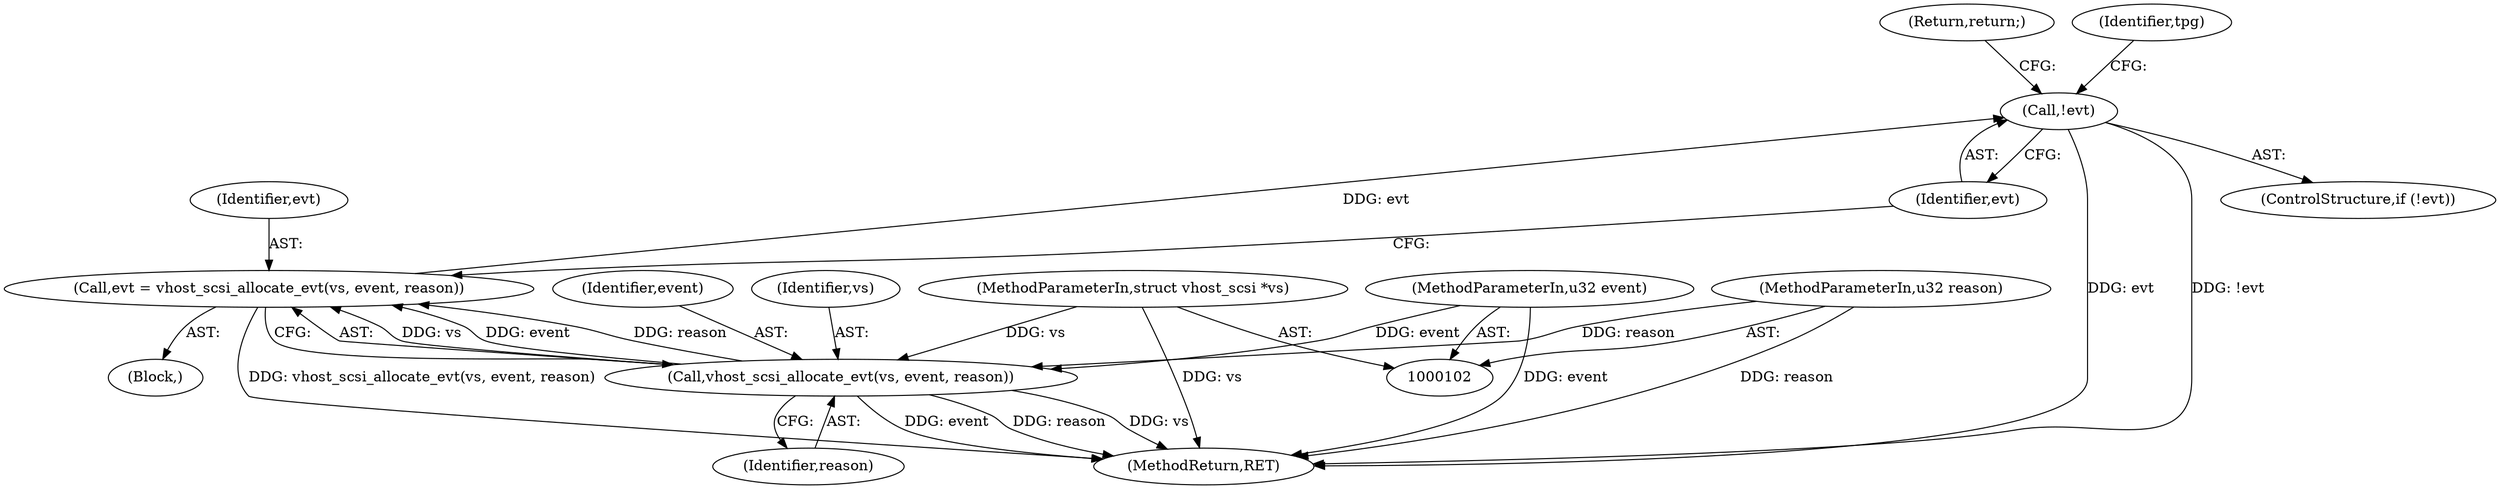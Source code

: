digraph "0_linux_59c816c1f24df0204e01851431d3bab3eb76719c_0@pointer" {
"1000117" [label="(Call,!evt)"];
"1000110" [label="(Call,evt = vhost_scsi_allocate_evt(vs, event, reason))"];
"1000112" [label="(Call,vhost_scsi_allocate_evt(vs, event, reason))"];
"1000103" [label="(MethodParameterIn,struct vhost_scsi *vs)"];
"1000106" [label="(MethodParameterIn,u32 event)"];
"1000107" [label="(MethodParameterIn,u32 reason)"];
"1000114" [label="(Identifier,event)"];
"1000110" [label="(Call,evt = vhost_scsi_allocate_evt(vs, event, reason))"];
"1000103" [label="(MethodParameterIn,struct vhost_scsi *vs)"];
"1000118" [label="(Identifier,evt)"];
"1000113" [label="(Identifier,vs)"];
"1000111" [label="(Identifier,evt)"];
"1000107" [label="(MethodParameterIn,u32 reason)"];
"1000117" [label="(Call,!evt)"];
"1000106" [label="(MethodParameterIn,u32 event)"];
"1000119" [label="(Return,return;)"];
"1000112" [label="(Call,vhost_scsi_allocate_evt(vs, event, reason))"];
"1000108" [label="(Block,)"];
"1000197" [label="(MethodReturn,RET)"];
"1000122" [label="(Identifier,tpg)"];
"1000115" [label="(Identifier,reason)"];
"1000116" [label="(ControlStructure,if (!evt))"];
"1000117" -> "1000116"  [label="AST: "];
"1000117" -> "1000118"  [label="CFG: "];
"1000118" -> "1000117"  [label="AST: "];
"1000119" -> "1000117"  [label="CFG: "];
"1000122" -> "1000117"  [label="CFG: "];
"1000117" -> "1000197"  [label="DDG: evt"];
"1000117" -> "1000197"  [label="DDG: !evt"];
"1000110" -> "1000117"  [label="DDG: evt"];
"1000110" -> "1000108"  [label="AST: "];
"1000110" -> "1000112"  [label="CFG: "];
"1000111" -> "1000110"  [label="AST: "];
"1000112" -> "1000110"  [label="AST: "];
"1000118" -> "1000110"  [label="CFG: "];
"1000110" -> "1000197"  [label="DDG: vhost_scsi_allocate_evt(vs, event, reason)"];
"1000112" -> "1000110"  [label="DDG: vs"];
"1000112" -> "1000110"  [label="DDG: event"];
"1000112" -> "1000110"  [label="DDG: reason"];
"1000112" -> "1000115"  [label="CFG: "];
"1000113" -> "1000112"  [label="AST: "];
"1000114" -> "1000112"  [label="AST: "];
"1000115" -> "1000112"  [label="AST: "];
"1000112" -> "1000197"  [label="DDG: event"];
"1000112" -> "1000197"  [label="DDG: reason"];
"1000112" -> "1000197"  [label="DDG: vs"];
"1000103" -> "1000112"  [label="DDG: vs"];
"1000106" -> "1000112"  [label="DDG: event"];
"1000107" -> "1000112"  [label="DDG: reason"];
"1000103" -> "1000102"  [label="AST: "];
"1000103" -> "1000197"  [label="DDG: vs"];
"1000106" -> "1000102"  [label="AST: "];
"1000106" -> "1000197"  [label="DDG: event"];
"1000107" -> "1000102"  [label="AST: "];
"1000107" -> "1000197"  [label="DDG: reason"];
}
